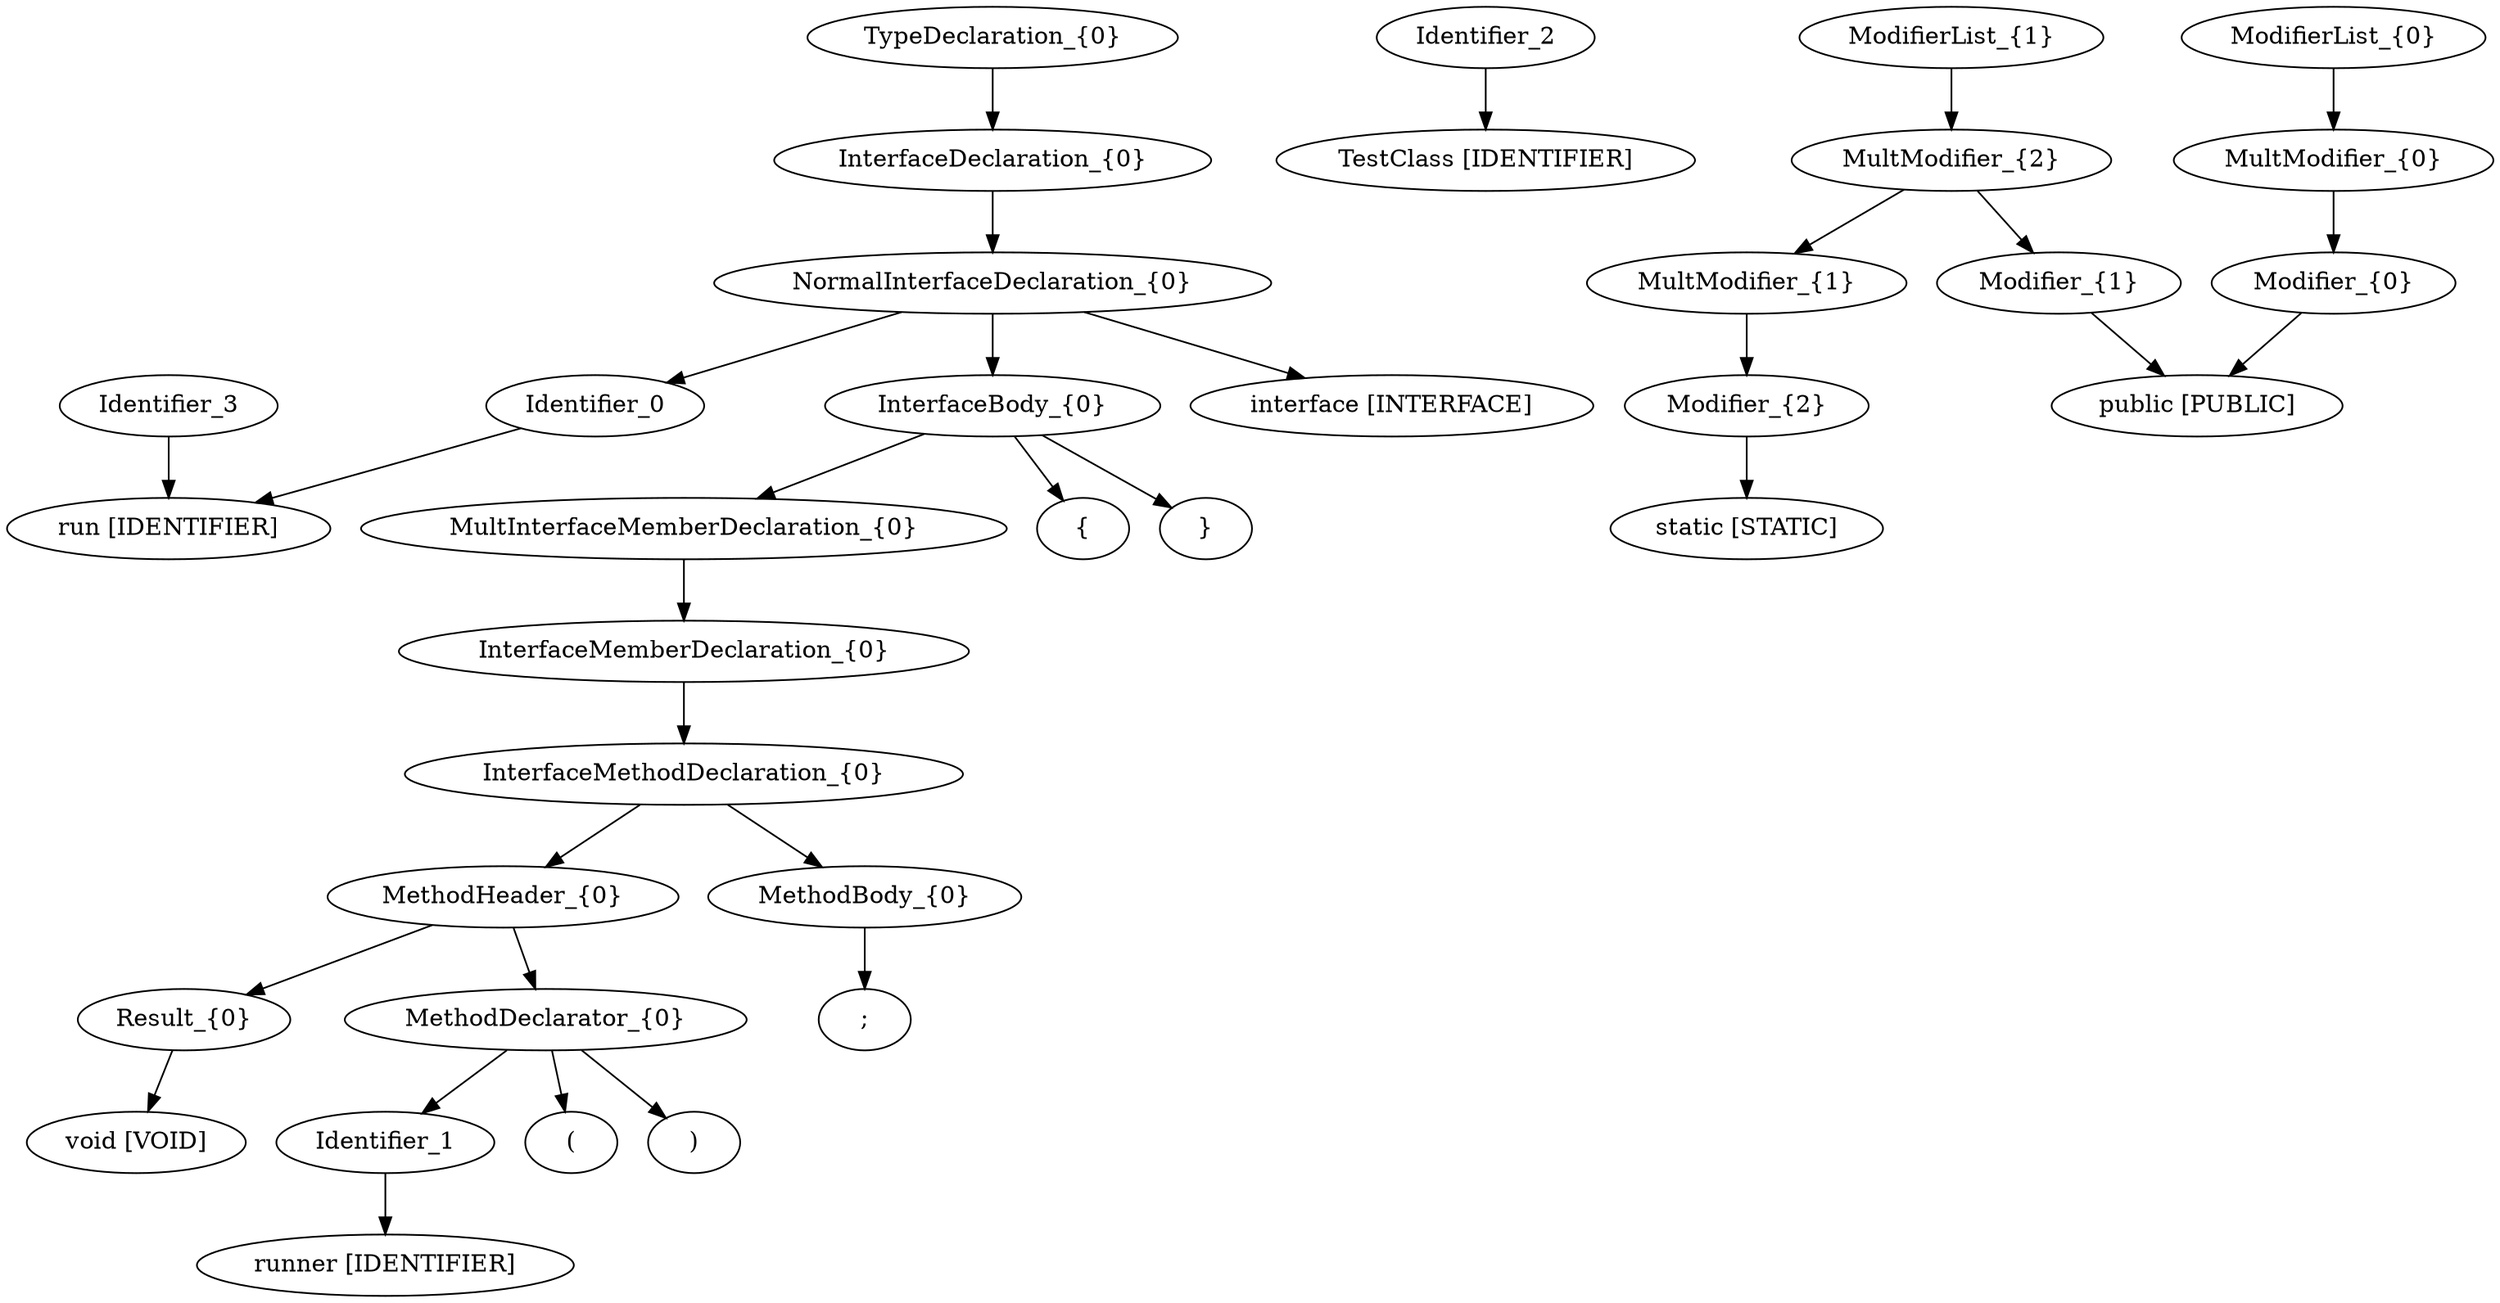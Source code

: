 strict digraph AST {
"Identifier_0" -> "run [IDENTIFIER]"
"Result_{0}" -> "void [VOID]"
"Identifier_1" -> "runner [IDENTIFIER]"
"MethodDeclarator_{0}" -> "Identifier_1"
"MethodDeclarator_{0}" -> "("
"MethodDeclarator_{0}" -> ")"
"MethodHeader_{0}" -> "Result_{0}"
"MethodHeader_{0}" -> "MethodDeclarator_{0}"
"MethodBody_{0}" -> ";"
"InterfaceMethodDeclaration_{0}" -> "MethodHeader_{0}"
"InterfaceMethodDeclaration_{0}" -> "MethodBody_{0}"
"InterfaceMemberDeclaration_{0}" -> "InterfaceMethodDeclaration_{0}"
"MultInterfaceMemberDeclaration_{0}" -> "InterfaceMemberDeclaration_{0}"
"InterfaceBody_{0}" -> "{"
"InterfaceBody_{0}" -> "MultInterfaceMemberDeclaration_{0}"
"InterfaceBody_{0}" -> "}"
"NormalInterfaceDeclaration_{0}" -> "interface [INTERFACE]"
"NormalInterfaceDeclaration_{0}" -> "Identifier_0"
"NormalInterfaceDeclaration_{0}" -> "InterfaceBody_{0}"
"InterfaceDeclaration_{0}" -> "NormalInterfaceDeclaration_{0}"
"TypeDeclaration_{0}" -> "InterfaceDeclaration_{0}"
"Identifier_2" -> "TestClass [IDENTIFIER]"
"Identifier_3" -> "run [IDENTIFIER]"
"Modifier_{0}" -> "public [PUBLIC]"
"MultModifier_{0}" -> "Modifier_{0}"
"ModifierList_{0}" -> "MultModifier_{0}"
"Modifier_{1}" -> "public [PUBLIC]"
"Modifier_{2}" -> "static [STATIC]"
"MultModifier_{1}" -> "Modifier_{2}"
"MultModifier_{2}" -> "Modifier_{1}"
"MultModifier_{2}" -> "MultModifier_{1}"
"ModifierList_{1}" -> "MultModifier_{2}"
}

